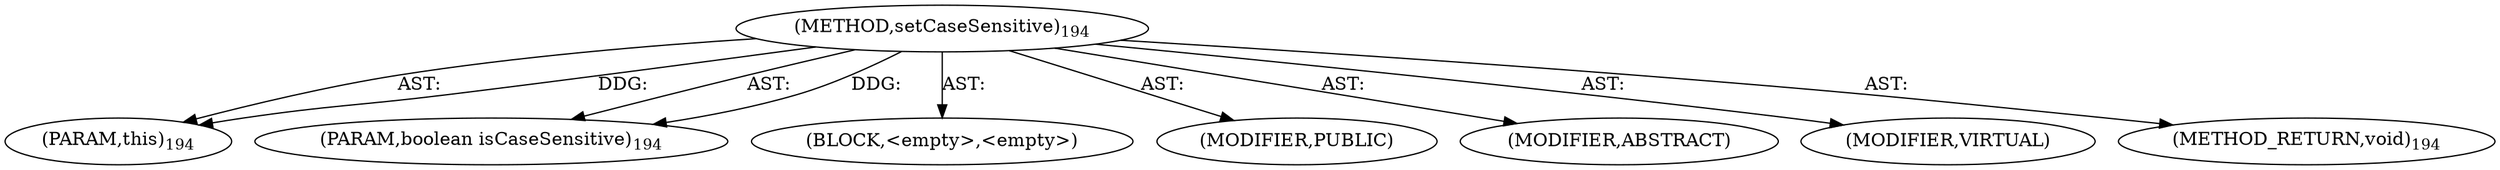 digraph "setCaseSensitive" {  
"111669149709" [label = <(METHOD,setCaseSensitive)<SUB>194</SUB>> ]
"115964117009" [label = <(PARAM,this)<SUB>194</SUB>> ]
"115964117010" [label = <(PARAM,boolean isCaseSensitive)<SUB>194</SUB>> ]
"25769803789" [label = <(BLOCK,&lt;empty&gt;,&lt;empty&gt;)> ]
"133143986215" [label = <(MODIFIER,PUBLIC)> ]
"133143986216" [label = <(MODIFIER,ABSTRACT)> ]
"133143986217" [label = <(MODIFIER,VIRTUAL)> ]
"128849018893" [label = <(METHOD_RETURN,void)<SUB>194</SUB>> ]
  "111669149709" -> "115964117009"  [ label = "AST: "] 
  "111669149709" -> "115964117010"  [ label = "AST: "] 
  "111669149709" -> "25769803789"  [ label = "AST: "] 
  "111669149709" -> "133143986215"  [ label = "AST: "] 
  "111669149709" -> "133143986216"  [ label = "AST: "] 
  "111669149709" -> "133143986217"  [ label = "AST: "] 
  "111669149709" -> "128849018893"  [ label = "AST: "] 
  "111669149709" -> "115964117009"  [ label = "DDG: "] 
  "111669149709" -> "115964117010"  [ label = "DDG: "] 
}
